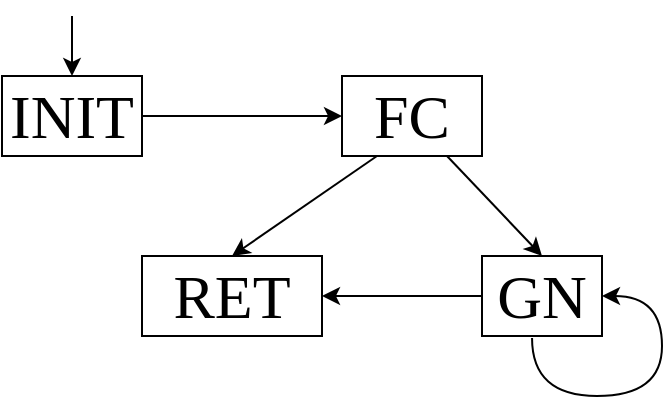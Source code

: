 <mxfile version="12.9.7" type="device"><diagram id="C5RBs43oDa-KdzZeNtuy" name="Page-1"><mxGraphModel dx="1014" dy="689" grid="1" gridSize="10" guides="1" tooltips="1" connect="1" arrows="1" fold="1" page="1" pageScale="1" pageWidth="2339" pageHeight="3300" math="0" shadow="0"><root><mxCell id="WIyWlLk6GJQsqaUBKTNV-0"/><mxCell id="WIyWlLk6GJQsqaUBKTNV-1" parent="WIyWlLk6GJQsqaUBKTNV-0"/><mxCell id="miT-gH-v6I3RbXiLJisk-7" style="edgeStyle=none;rounded=0;orthogonalLoop=1;jettySize=auto;html=1;exitX=0.25;exitY=1;exitDx=0;exitDy=0;entryX=0.5;entryY=0;entryDx=0;entryDy=0;" parent="WIyWlLk6GJQsqaUBKTNV-1" source="mIihfWr5q3QHx2a527gM-7" target="o-0xFK90oUEzO5xqYwKt-1" edge="1"><mxGeometry relative="1" as="geometry"/></mxCell><mxCell id="miT-gH-v6I3RbXiLJisk-8" style="edgeStyle=none;rounded=0;orthogonalLoop=1;jettySize=auto;html=1;exitX=0.75;exitY=1;exitDx=0;exitDy=0;entryX=0.5;entryY=0;entryDx=0;entryDy=0;" parent="WIyWlLk6GJQsqaUBKTNV-1" source="mIihfWr5q3QHx2a527gM-7" target="o-0xFK90oUEzO5xqYwKt-0" edge="1"><mxGeometry relative="1" as="geometry"/></mxCell><mxCell id="mIihfWr5q3QHx2a527gM-7" value="FC" style="rounded=0;whiteSpace=wrap;html=1;fontFamily=Times New Roman;fontSize=31;" parent="WIyWlLk6GJQsqaUBKTNV-1" vertex="1"><mxGeometry x="340" y="250" width="70" height="40" as="geometry"/></mxCell><mxCell id="miT-gH-v6I3RbXiLJisk-10" style="edgeStyle=none;rounded=0;orthogonalLoop=1;jettySize=auto;html=1;exitX=0;exitY=0.5;exitDx=0;exitDy=0;entryX=1;entryY=0.5;entryDx=0;entryDy=0;" parent="WIyWlLk6GJQsqaUBKTNV-1" source="o-0xFK90oUEzO5xqYwKt-0" target="o-0xFK90oUEzO5xqYwKt-1" edge="1"><mxGeometry relative="1" as="geometry"/></mxCell><mxCell id="o-0xFK90oUEzO5xqYwKt-0" value="GN" style="rounded=0;whiteSpace=wrap;html=1;fontFamily=Times New Roman;fontSize=31;" parent="WIyWlLk6GJQsqaUBKTNV-1" vertex="1"><mxGeometry x="410" y="340" width="60" height="40" as="geometry"/></mxCell><mxCell id="o-0xFK90oUEzO5xqYwKt-1" value="RET" style="rounded=0;whiteSpace=wrap;html=1;fontFamily=Times New Roman;fontSize=31;" parent="WIyWlLk6GJQsqaUBKTNV-1" vertex="1"><mxGeometry x="240" y="340" width="90" height="40" as="geometry"/></mxCell><mxCell id="miT-gH-v6I3RbXiLJisk-16" value="" style="endArrow=classic;html=1;exitX=0.417;exitY=1.025;exitDx=0;exitDy=0;exitPerimeter=0;edgeStyle=orthogonalEdgeStyle;curved=1;entryX=1;entryY=0.5;entryDx=0;entryDy=0;" parent="WIyWlLk6GJQsqaUBKTNV-1" source="o-0xFK90oUEzO5xqYwKt-0" target="o-0xFK90oUEzO5xqYwKt-0" edge="1"><mxGeometry width="50" height="50" relative="1" as="geometry"><mxPoint x="400" y="470" as="sourcePoint"/><mxPoint x="490" y="430" as="targetPoint"/><Array as="points"><mxPoint x="435" y="410"/><mxPoint x="500" y="410"/><mxPoint x="500" y="360"/></Array></mxGeometry></mxCell><mxCell id="0ObaiuTzzZUrsWqiakmk-1" style="edgeStyle=orthogonalEdgeStyle;rounded=0;orthogonalLoop=1;jettySize=auto;html=1;exitX=1;exitY=0.5;exitDx=0;exitDy=0;entryX=0;entryY=0.5;entryDx=0;entryDy=0;" edge="1" parent="WIyWlLk6GJQsqaUBKTNV-1" source="0ObaiuTzzZUrsWqiakmk-0" target="mIihfWr5q3QHx2a527gM-7"><mxGeometry relative="1" as="geometry"/></mxCell><mxCell id="0ObaiuTzzZUrsWqiakmk-0" value="INIT" style="rounded=0;whiteSpace=wrap;html=1;fontFamily=Times New Roman;fontSize=31;" vertex="1" parent="WIyWlLk6GJQsqaUBKTNV-1"><mxGeometry x="170" y="250" width="70" height="40" as="geometry"/></mxCell><mxCell id="0ObaiuTzzZUrsWqiakmk-2" value="" style="endArrow=classic;html=1;entryX=0.5;entryY=0;entryDx=0;entryDy=0;" edge="1" parent="WIyWlLk6GJQsqaUBKTNV-1" target="0ObaiuTzzZUrsWqiakmk-0"><mxGeometry width="50" height="50" relative="1" as="geometry"><mxPoint x="205" y="220" as="sourcePoint"/><mxPoint x="385" y="260" as="targetPoint"/></mxGeometry></mxCell></root></mxGraphModel></diagram></mxfile>